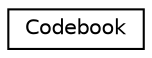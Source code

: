 digraph "Graphical Class Hierarchy"
{
 // LATEX_PDF_SIZE
  edge [fontname="Helvetica",fontsize="10",labelfontname="Helvetica",labelfontsize="10"];
  node [fontname="Helvetica",fontsize="10",shape=record];
  rankdir="LR";
  Node0 [label="Codebook",height=0.2,width=0.4,color="black", fillcolor="white", style="filled",URL="$structCodebook.html",tooltip=" "];
}
